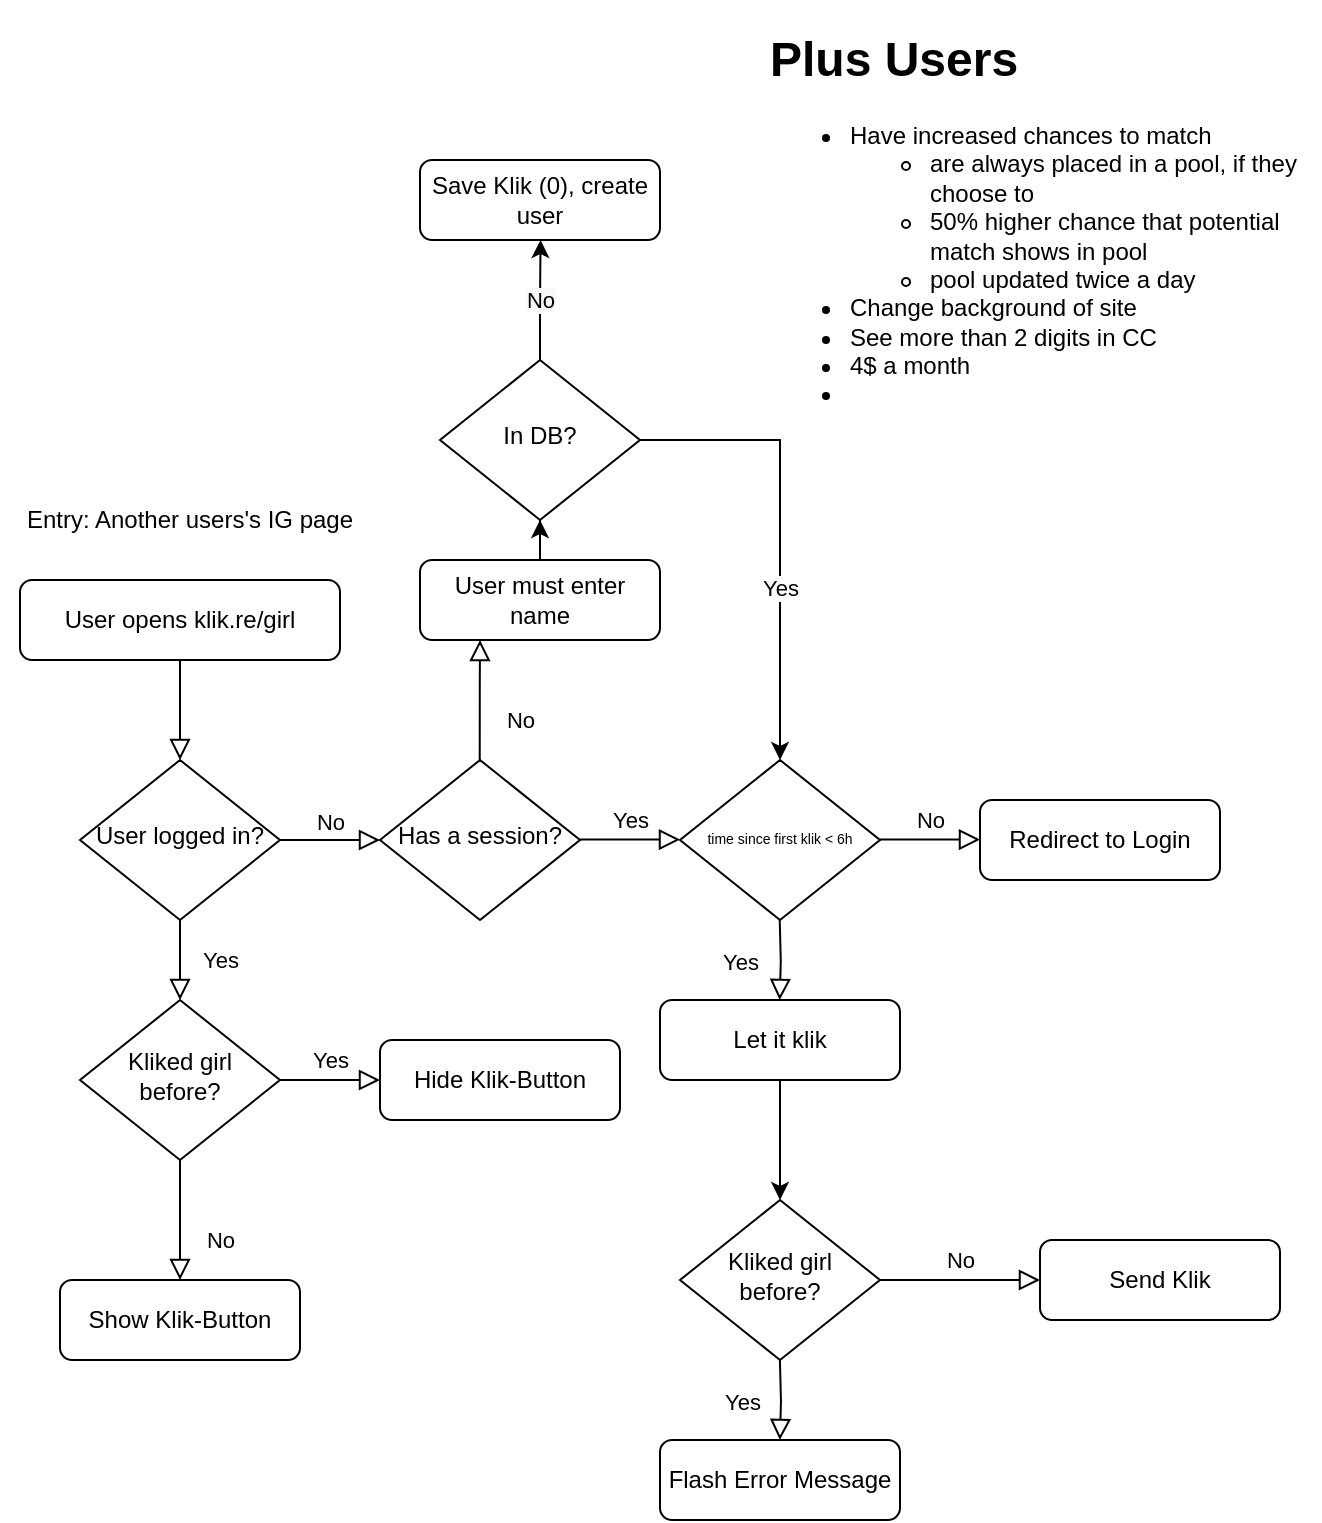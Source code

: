 <mxfile version="14.5.3" type="github">
  <diagram id="C5RBs43oDa-KdzZeNtuy" name="Page-1">
    <mxGraphModel dx="784" dy="1762" grid="1" gridSize="10" guides="1" tooltips="1" connect="1" arrows="1" fold="1" page="1" pageScale="1" pageWidth="827" pageHeight="1169" math="0" shadow="0">
      <root>
        <mxCell id="WIyWlLk6GJQsqaUBKTNV-0" />
        <mxCell id="WIyWlLk6GJQsqaUBKTNV-1" parent="WIyWlLk6GJQsqaUBKTNV-0" />
        <mxCell id="WIyWlLk6GJQsqaUBKTNV-2" value="" style="rounded=0;html=1;jettySize=auto;orthogonalLoop=1;fontSize=11;endArrow=block;endFill=0;endSize=8;strokeWidth=1;shadow=0;labelBackgroundColor=none;edgeStyle=orthogonalEdgeStyle;" parent="WIyWlLk6GJQsqaUBKTNV-1" source="WIyWlLk6GJQsqaUBKTNV-3" target="WIyWlLk6GJQsqaUBKTNV-6" edge="1">
          <mxGeometry relative="1" as="geometry" />
        </mxCell>
        <mxCell id="WIyWlLk6GJQsqaUBKTNV-3" value="User opens klik.re/girl" style="rounded=1;whiteSpace=wrap;html=1;fontSize=12;glass=0;strokeWidth=1;shadow=0;" parent="WIyWlLk6GJQsqaUBKTNV-1" vertex="1">
          <mxGeometry x="140" y="80" width="160" height="40" as="geometry" />
        </mxCell>
        <mxCell id="WIyWlLk6GJQsqaUBKTNV-4" value="Yes" style="rounded=0;html=1;jettySize=auto;orthogonalLoop=1;fontSize=11;endArrow=block;endFill=0;endSize=8;strokeWidth=1;shadow=0;labelBackgroundColor=none;edgeStyle=orthogonalEdgeStyle;" parent="WIyWlLk6GJQsqaUBKTNV-1" source="WIyWlLk6GJQsqaUBKTNV-6" target="WIyWlLk6GJQsqaUBKTNV-10" edge="1">
          <mxGeometry y="20" relative="1" as="geometry">
            <mxPoint as="offset" />
          </mxGeometry>
        </mxCell>
        <mxCell id="WIyWlLk6GJQsqaUBKTNV-5" value="No" style="edgeStyle=orthogonalEdgeStyle;rounded=0;html=1;jettySize=auto;orthogonalLoop=1;fontSize=11;endArrow=block;endFill=0;endSize=8;strokeWidth=1;shadow=0;labelBackgroundColor=none;" parent="WIyWlLk6GJQsqaUBKTNV-1" source="WIyWlLk6GJQsqaUBKTNV-6" edge="1">
          <mxGeometry y="10" relative="1" as="geometry">
            <mxPoint as="offset" />
            <mxPoint x="320" y="210" as="targetPoint" />
          </mxGeometry>
        </mxCell>
        <mxCell id="WIyWlLk6GJQsqaUBKTNV-6" value="User logged in?" style="rhombus;whiteSpace=wrap;html=1;shadow=0;fontFamily=Helvetica;fontSize=12;align=center;strokeWidth=1;spacing=6;spacingTop=-4;" parent="WIyWlLk6GJQsqaUBKTNV-1" vertex="1">
          <mxGeometry x="170" y="170" width="100" height="80" as="geometry" />
        </mxCell>
        <mxCell id="WIyWlLk6GJQsqaUBKTNV-8" value="No" style="rounded=0;html=1;jettySize=auto;orthogonalLoop=1;fontSize=11;endArrow=block;endFill=0;endSize=8;strokeWidth=1;shadow=0;labelBackgroundColor=none;edgeStyle=orthogonalEdgeStyle;" parent="WIyWlLk6GJQsqaUBKTNV-1" source="WIyWlLk6GJQsqaUBKTNV-10" target="WIyWlLk6GJQsqaUBKTNV-11" edge="1">
          <mxGeometry x="0.333" y="20" relative="1" as="geometry">
            <mxPoint as="offset" />
          </mxGeometry>
        </mxCell>
        <mxCell id="WIyWlLk6GJQsqaUBKTNV-9" value="Yes" style="edgeStyle=orthogonalEdgeStyle;rounded=0;html=1;jettySize=auto;orthogonalLoop=1;fontSize=11;endArrow=block;endFill=0;endSize=8;strokeWidth=1;shadow=0;labelBackgroundColor=none;" parent="WIyWlLk6GJQsqaUBKTNV-1" source="WIyWlLk6GJQsqaUBKTNV-10" target="WIyWlLk6GJQsqaUBKTNV-12" edge="1">
          <mxGeometry y="10" relative="1" as="geometry">
            <mxPoint as="offset" />
          </mxGeometry>
        </mxCell>
        <mxCell id="WIyWlLk6GJQsqaUBKTNV-10" value="Kliked girl before?" style="rhombus;whiteSpace=wrap;html=1;shadow=0;fontFamily=Helvetica;fontSize=12;align=center;strokeWidth=1;spacing=6;spacingTop=-4;" parent="WIyWlLk6GJQsqaUBKTNV-1" vertex="1">
          <mxGeometry x="170" y="290" width="100" height="80" as="geometry" />
        </mxCell>
        <mxCell id="WIyWlLk6GJQsqaUBKTNV-11" value="Show Klik-Button" style="rounded=1;whiteSpace=wrap;html=1;fontSize=12;glass=0;strokeWidth=1;shadow=0;" parent="WIyWlLk6GJQsqaUBKTNV-1" vertex="1">
          <mxGeometry x="160" y="430" width="120" height="40" as="geometry" />
        </mxCell>
        <mxCell id="WIyWlLk6GJQsqaUBKTNV-12" value="Hide Klik-Button&lt;br&gt;" style="rounded=1;whiteSpace=wrap;html=1;fontSize=12;glass=0;strokeWidth=1;shadow=0;" parent="WIyWlLk6GJQsqaUBKTNV-1" vertex="1">
          <mxGeometry x="320" y="310" width="120" height="40" as="geometry" />
        </mxCell>
        <mxCell id="WDh5zAFMjfvPrxfgd0-W-0" value="Has a session?" style="rhombus;whiteSpace=wrap;html=1;shadow=0;fontFamily=Helvetica;fontSize=12;align=center;strokeWidth=1;spacing=6;spacingTop=-4;" parent="WIyWlLk6GJQsqaUBKTNV-1" vertex="1">
          <mxGeometry x="320" y="170" width="100" height="80" as="geometry" />
        </mxCell>
        <mxCell id="WDh5zAFMjfvPrxfgd0-W-1" value="Yes" style="edgeStyle=orthogonalEdgeStyle;rounded=0;html=1;jettySize=auto;orthogonalLoop=1;fontSize=11;endArrow=block;endFill=0;endSize=8;strokeWidth=1;shadow=0;labelBackgroundColor=none;" parent="WIyWlLk6GJQsqaUBKTNV-1" edge="1">
          <mxGeometry y="10" relative="1" as="geometry">
            <mxPoint as="offset" />
            <mxPoint x="420" y="209.8" as="sourcePoint" />
            <mxPoint x="470" y="209.8" as="targetPoint" />
          </mxGeometry>
        </mxCell>
        <mxCell id="WDh5zAFMjfvPrxfgd0-W-2" value="&lt;font style=&quot;font-size: 7px&quot;&gt;time since first klik &amp;lt; 6h&lt;/font&gt;" style="rhombus;whiteSpace=wrap;html=1;shadow=0;fontFamily=Helvetica;fontSize=12;align=center;strokeWidth=1;spacing=6;spacingTop=-4;" parent="WIyWlLk6GJQsqaUBKTNV-1" vertex="1">
          <mxGeometry x="470" y="170" width="100" height="80" as="geometry" />
        </mxCell>
        <mxCell id="WDh5zAFMjfvPrxfgd0-W-3" value="No" style="edgeStyle=orthogonalEdgeStyle;rounded=0;html=1;jettySize=auto;orthogonalLoop=1;fontSize=11;endArrow=block;endFill=0;endSize=8;strokeWidth=1;shadow=0;labelBackgroundColor=none;" parent="WIyWlLk6GJQsqaUBKTNV-1" edge="1">
          <mxGeometry y="10" relative="1" as="geometry">
            <mxPoint as="offset" />
            <mxPoint x="570" y="209.8" as="sourcePoint" />
            <mxPoint x="620" y="209.8" as="targetPoint" />
          </mxGeometry>
        </mxCell>
        <mxCell id="WDh5zAFMjfvPrxfgd0-W-4" value="Redirect to Login" style="rounded=1;whiteSpace=wrap;html=1;fontSize=12;glass=0;strokeWidth=1;shadow=0;" parent="WIyWlLk6GJQsqaUBKTNV-1" vertex="1">
          <mxGeometry x="620" y="190" width="120" height="40" as="geometry" />
        </mxCell>
        <mxCell id="WDh5zAFMjfvPrxfgd0-W-5" value="Entry: Another users&#39;s IG page" style="text;html=1;strokeColor=none;fillColor=none;align=center;verticalAlign=middle;whiteSpace=wrap;rounded=0;" parent="WIyWlLk6GJQsqaUBKTNV-1" vertex="1">
          <mxGeometry x="130" y="40" width="190" height="20" as="geometry" />
        </mxCell>
        <mxCell id="WDh5zAFMjfvPrxfgd0-W-8" value="Kliked girl before?" style="rhombus;whiteSpace=wrap;html=1;shadow=0;fontFamily=Helvetica;fontSize=12;align=center;strokeWidth=1;spacing=6;spacingTop=-4;" parent="WIyWlLk6GJQsqaUBKTNV-1" vertex="1">
          <mxGeometry x="470" y="390" width="100" height="80" as="geometry" />
        </mxCell>
        <mxCell id="WDh5zAFMjfvPrxfgd0-W-9" value="Yes" style="rounded=0;html=1;jettySize=auto;orthogonalLoop=1;fontSize=11;endArrow=block;endFill=0;endSize=8;strokeWidth=1;shadow=0;labelBackgroundColor=none;edgeStyle=orthogonalEdgeStyle;" parent="WIyWlLk6GJQsqaUBKTNV-1" edge="1">
          <mxGeometry y="20" relative="1" as="geometry">
            <mxPoint as="offset" />
            <mxPoint x="519.86" y="250" as="sourcePoint" />
            <mxPoint x="519.86" y="290.0" as="targetPoint" />
          </mxGeometry>
        </mxCell>
        <mxCell id="WDh5zAFMjfvPrxfgd0-W-11" value="" style="edgeStyle=orthogonalEdgeStyle;rounded=0;orthogonalLoop=1;jettySize=auto;html=1;" parent="WIyWlLk6GJQsqaUBKTNV-1" source="WDh5zAFMjfvPrxfgd0-W-10" target="WDh5zAFMjfvPrxfgd0-W-8" edge="1">
          <mxGeometry relative="1" as="geometry" />
        </mxCell>
        <mxCell id="WDh5zAFMjfvPrxfgd0-W-10" value="Let it klik" style="rounded=1;whiteSpace=wrap;html=1;fontSize=12;glass=0;strokeWidth=1;shadow=0;" parent="WIyWlLk6GJQsqaUBKTNV-1" vertex="1">
          <mxGeometry x="460" y="290" width="120" height="40" as="geometry" />
        </mxCell>
        <mxCell id="WDh5zAFMjfvPrxfgd0-W-12" value="Yes" style="rounded=0;html=1;jettySize=auto;orthogonalLoop=1;fontSize=11;endArrow=block;endFill=0;endSize=8;strokeWidth=1;shadow=0;labelBackgroundColor=none;edgeStyle=orthogonalEdgeStyle;" parent="WIyWlLk6GJQsqaUBKTNV-1" edge="1">
          <mxGeometry y="20" relative="1" as="geometry">
            <mxPoint as="offset" />
            <mxPoint x="519.95" y="470" as="sourcePoint" />
            <mxPoint x="519.95" y="510.0" as="targetPoint" />
          </mxGeometry>
        </mxCell>
        <mxCell id="WDh5zAFMjfvPrxfgd0-W-13" value="Flash Error Message" style="rounded=1;whiteSpace=wrap;html=1;fontSize=12;glass=0;strokeWidth=1;shadow=0;" parent="WIyWlLk6GJQsqaUBKTNV-1" vertex="1">
          <mxGeometry x="460" y="510" width="120" height="40" as="geometry" />
        </mxCell>
        <mxCell id="WDh5zAFMjfvPrxfgd0-W-14" value="No" style="rounded=0;html=1;jettySize=auto;orthogonalLoop=1;fontSize=11;endArrow=block;endFill=0;endSize=8;strokeWidth=1;shadow=0;labelBackgroundColor=none;edgeStyle=orthogonalEdgeStyle;" parent="WIyWlLk6GJQsqaUBKTNV-1" edge="1">
          <mxGeometry y="10" relative="1" as="geometry">
            <mxPoint as="offset" />
            <mxPoint x="570" y="430.0" as="sourcePoint" />
            <mxPoint x="650" y="430" as="targetPoint" />
            <Array as="points">
              <mxPoint x="640" y="430" />
            </Array>
          </mxGeometry>
        </mxCell>
        <mxCell id="WDh5zAFMjfvPrxfgd0-W-15" value="Send Klik" style="rounded=1;whiteSpace=wrap;html=1;fontSize=12;glass=0;strokeWidth=1;shadow=0;" parent="WIyWlLk6GJQsqaUBKTNV-1" vertex="1">
          <mxGeometry x="650" y="410" width="120" height="40" as="geometry" />
        </mxCell>
        <mxCell id="WDh5zAFMjfvPrxfgd0-W-16" value="No" style="rounded=0;html=1;jettySize=auto;orthogonalLoop=1;fontSize=11;endArrow=block;endFill=0;endSize=8;strokeWidth=1;shadow=0;labelBackgroundColor=none;edgeStyle=orthogonalEdgeStyle;" parent="WIyWlLk6GJQsqaUBKTNV-1" edge="1">
          <mxGeometry x="-0.332" y="-20" relative="1" as="geometry">
            <mxPoint as="offset" />
            <mxPoint x="369.86" y="170" as="sourcePoint" />
            <mxPoint x="370" y="110" as="targetPoint" />
            <Array as="points">
              <mxPoint x="369.86" y="130" />
              <mxPoint x="369.86" y="130" />
            </Array>
          </mxGeometry>
        </mxCell>
        <mxCell id="WDh5zAFMjfvPrxfgd0-W-20" style="edgeStyle=orthogonalEdgeStyle;rounded=0;orthogonalLoop=1;jettySize=auto;html=1;entryX=0.5;entryY=1;entryDx=0;entryDy=0;" parent="WIyWlLk6GJQsqaUBKTNV-1" source="WDh5zAFMjfvPrxfgd0-W-17" target="WDh5zAFMjfvPrxfgd0-W-18" edge="1">
          <mxGeometry relative="1" as="geometry" />
        </mxCell>
        <mxCell id="WDh5zAFMjfvPrxfgd0-W-17" value="User must enter name" style="rounded=1;whiteSpace=wrap;html=1;fontSize=12;glass=0;strokeWidth=1;shadow=0;" parent="WIyWlLk6GJQsqaUBKTNV-1" vertex="1">
          <mxGeometry x="340" y="70" width="120" height="40" as="geometry" />
        </mxCell>
        <mxCell id="WDh5zAFMjfvPrxfgd0-W-19" style="edgeStyle=orthogonalEdgeStyle;rounded=0;orthogonalLoop=1;jettySize=auto;html=1;entryX=0.5;entryY=0;entryDx=0;entryDy=0;" parent="WIyWlLk6GJQsqaUBKTNV-1" source="WDh5zAFMjfvPrxfgd0-W-18" target="WDh5zAFMjfvPrxfgd0-W-2" edge="1">
          <mxGeometry relative="1" as="geometry" />
        </mxCell>
        <mxCell id="KzP72VWznb-vM12EJxY4-2" value="Yes" style="edgeLabel;html=1;align=center;verticalAlign=middle;resizable=0;points=[];" vertex="1" connectable="0" parent="WDh5zAFMjfvPrxfgd0-W-19">
          <mxGeometry x="0.254" relative="1" as="geometry">
            <mxPoint as="offset" />
          </mxGeometry>
        </mxCell>
        <mxCell id="WDh5zAFMjfvPrxfgd0-W-21" style="edgeStyle=orthogonalEdgeStyle;rounded=0;orthogonalLoop=1;jettySize=auto;html=1;exitX=0.5;exitY=0;exitDx=0;exitDy=0;" parent="WIyWlLk6GJQsqaUBKTNV-1" source="WDh5zAFMjfvPrxfgd0-W-18" edge="1">
          <mxGeometry relative="1" as="geometry">
            <mxPoint x="400.286" y="-90" as="targetPoint" />
          </mxGeometry>
        </mxCell>
        <mxCell id="KzP72VWznb-vM12EJxY4-1" value="&lt;span style=&quot;background-color: rgb(248 , 249 , 250)&quot;&gt;No&lt;/span&gt;" style="edgeLabel;html=1;align=center;verticalAlign=middle;resizable=0;points=[];" vertex="1" connectable="0" parent="WDh5zAFMjfvPrxfgd0-W-21">
          <mxGeometry x="-0.025" y="1" relative="1" as="geometry">
            <mxPoint as="offset" />
          </mxGeometry>
        </mxCell>
        <mxCell id="WDh5zAFMjfvPrxfgd0-W-18" value="In DB?" style="rhombus;whiteSpace=wrap;html=1;shadow=0;fontFamily=Helvetica;fontSize=12;align=center;strokeWidth=1;spacing=6;spacingTop=-4;" parent="WIyWlLk6GJQsqaUBKTNV-1" vertex="1">
          <mxGeometry x="350" y="-30" width="100" height="80" as="geometry" />
        </mxCell>
        <mxCell id="WDh5zAFMjfvPrxfgd0-W-22" value="Save Klik (0), create user" style="rounded=1;whiteSpace=wrap;html=1;fontSize=12;glass=0;strokeWidth=1;shadow=0;" parent="WIyWlLk6GJQsqaUBKTNV-1" vertex="1">
          <mxGeometry x="340" y="-130" width="120" height="40" as="geometry" />
        </mxCell>
        <mxCell id="KzP72VWznb-vM12EJxY4-3" value="&lt;h1&gt;Plus Users&lt;/h1&gt;&lt;p&gt;&lt;/p&gt;&lt;ul&gt;&lt;li&gt;Have increased chances to match&lt;/li&gt;&lt;ul&gt;&lt;li&gt;are always placed in a pool, if they choose to&lt;/li&gt;&lt;li&gt;50% higher chance that potential match shows in pool&lt;/li&gt;&lt;li&gt;pool updated twice a day&lt;/li&gt;&lt;/ul&gt;&lt;li&gt;Change background of site&lt;/li&gt;&lt;li&gt;See more than 2 digits in CC&lt;/li&gt;&lt;li&gt;4$ a month&lt;/li&gt;&lt;li&gt;&lt;br&gt;&lt;/li&gt;&lt;/ul&gt;&lt;p&gt;&lt;/p&gt;" style="text;html=1;strokeColor=none;fillColor=none;spacing=5;spacingTop=-20;whiteSpace=wrap;overflow=hidden;rounded=0;" vertex="1" parent="WIyWlLk6GJQsqaUBKTNV-1">
          <mxGeometry x="510" y="-200" width="280" height="190" as="geometry" />
        </mxCell>
      </root>
    </mxGraphModel>
  </diagram>
</mxfile>
